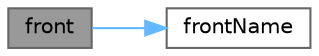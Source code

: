 digraph "front"
{
 // LATEX_PDF_SIZE
  bgcolor="transparent";
  edge [fontname=Helvetica,fontsize=10,labelfontname=Helvetica,labelfontsize=10];
  node [fontname=Helvetica,fontsize=10,shape=box,height=0.2,width=0.4];
  rankdir="LR";
  Node1 [id="Node000001",label="front",height=0.2,width=0.4,color="gray40", fillcolor="grey60", style="filled", fontcolor="black",tooltip=" "];
  Node1 -> Node2 [id="edge1_Node000001_Node000002",color="steelblue1",style="solid",tooltip=" "];
  Node2 [id="Node000002",label="frontName",height=0.2,width=0.4,color="grey40", fillcolor="white", style="filled",URL="$structFoam_1_1functionObjects_1_1forceCoeffs_1_1coeffDesc.html#ac80d2e0207eb4a06d8283c4fcddee7d6",tooltip=" "];
}
